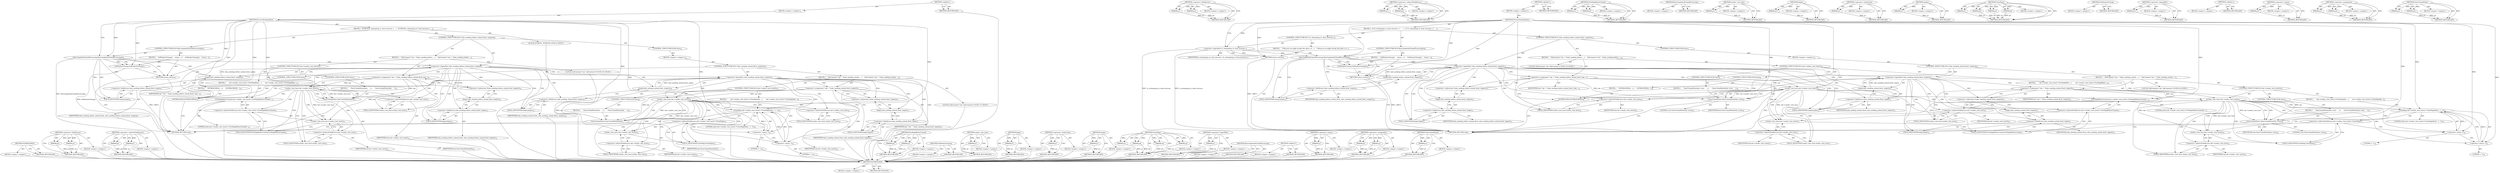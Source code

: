 digraph "ClearUnloadState" {
vulnerable_175 [label=<(METHOD,NOTREACHED)>];
vulnerable_176 [label=<(BLOCK,&lt;empty&gt;,&lt;empty&gt;)>];
vulnerable_177 [label=<(METHOD_RETURN,ANY)>];
vulnerable_128 [label=<(METHOD,&lt;operator&gt;.fieldAccess)>];
vulnerable_129 [label=<(PARAM,p1)>];
vulnerable_130 [label=<(PARAM,p2)>];
vulnerable_131 [label=<(BLOCK,&lt;empty&gt;,&lt;empty&gt;)>];
vulnerable_132 [label=<(METHOD_RETURN,ANY)>];
vulnerable_150 [label=<(METHOD,&lt;operator&gt;.indirectFieldAccess)>];
vulnerable_151 [label=<(PARAM,p1)>];
vulnerable_152 [label=<(PARAM,p2)>];
vulnerable_153 [label=<(BLOCK,&lt;empty&gt;,&lt;empty&gt;)>];
vulnerable_154 [label=<(METHOD_RETURN,ANY)>];
vulnerable_6 [label=<(METHOD,&lt;global&gt;)<SUB>1</SUB>>];
vulnerable_7 [label=<(BLOCK,&lt;empty&gt;,&lt;empty&gt;)<SUB>1</SUB>>];
vulnerable_8 [label=<(METHOD,ProcessPendingTabs)<SUB>1</SUB>>];
vulnerable_9 [label=<(BLOCK,{
  DCHECK(is_attempting_to_close_browser_);
 
...,{
  DCHECK(is_attempting_to_close_browser_);
 
...)<SUB>1</SUB>>];
vulnerable_10 [label="<(LOCAL,DCHECK : DCHECK)<SUB>2</SUB>>"];
vulnerable_11 [label=<(CONTROL_STRUCTURE,IF,if (HasCompletedUnloadProcessing()))<SUB>4</SUB>>];
vulnerable_12 [label=<(HasCompletedUnloadProcessing,HasCompletedUnloadProcessing())<SUB>4</SUB>>];
vulnerable_13 [label=<(BLOCK,{
    OnWindowClosing();
    return;
  },{
    OnWindowClosing();
    return;
  })<SUB>4</SUB>>];
vulnerable_14 [label=<(OnWindowClosing,OnWindowClosing())<SUB>5</SUB>>];
vulnerable_15 [label=<(RETURN,return;,return;)<SUB>6</SUB>>];
vulnerable_16 [label=<(CONTROL_STRUCTURE,IF,if (!tabs_needing_before_unload_fired_.empty()))<SUB>9</SUB>>];
vulnerable_17 [label=<(&lt;operator&gt;.logicalNot,!tabs_needing_before_unload_fired_.empty())<SUB>9</SUB>>];
vulnerable_18 [label=<(empty,tabs_needing_before_unload_fired_.empty())<SUB>9</SUB>>];
vulnerable_19 [label=<(&lt;operator&gt;.fieldAccess,tabs_needing_before_unload_fired_.empty)<SUB>9</SUB>>];
vulnerable_20 [label=<(IDENTIFIER,tabs_needing_before_unload_fired_,tabs_needing_before_unload_fired_.empty())<SUB>9</SUB>>];
vulnerable_21 [label=<(FIELD_IDENTIFIER,empty,empty)<SUB>9</SUB>>];
vulnerable_22 [label=<(BLOCK,{
    TabContents* tab = *(tabs_needing_before_...,{
    TabContents* tab = *(tabs_needing_before_...)<SUB>9</SUB>>];
vulnerable_23 [label="<(LOCAL,TabContents* tab: TabContents*)<SUB>10</SUB>>"];
vulnerable_24 [label=<(&lt;operator&gt;.assignment,* tab = *(tabs_needing_before_unload_fired_.beg...)<SUB>10</SUB>>];
vulnerable_25 [label=<(IDENTIFIER,tab,* tab = *(tabs_needing_before_unload_fired_.beg...)<SUB>10</SUB>>];
vulnerable_26 [label=<(&lt;operator&gt;.indirection,*(tabs_needing_before_unload_fired_.begin()))<SUB>10</SUB>>];
vulnerable_27 [label=<(begin,tabs_needing_before_unload_fired_.begin())<SUB>10</SUB>>];
vulnerable_28 [label=<(&lt;operator&gt;.fieldAccess,tabs_needing_before_unload_fired_.begin)<SUB>10</SUB>>];
vulnerable_29 [label=<(IDENTIFIER,tabs_needing_before_unload_fired_,tabs_needing_before_unload_fired_.begin())<SUB>10</SUB>>];
vulnerable_30 [label=<(FIELD_IDENTIFIER,begin,begin)<SUB>10</SUB>>];
vulnerable_31 [label=<(CONTROL_STRUCTURE,IF,if (tab-&gt;render_view_host()))<SUB>11</SUB>>];
vulnerable_32 [label=<(render_view_host,tab-&gt;render_view_host())<SUB>11</SUB>>];
vulnerable_33 [label=<(&lt;operator&gt;.indirectFieldAccess,tab-&gt;render_view_host)<SUB>11</SUB>>];
vulnerable_34 [label=<(IDENTIFIER,tab,tab-&gt;render_view_host())<SUB>11</SUB>>];
vulnerable_35 [label=<(FIELD_IDENTIFIER,render_view_host,render_view_host)<SUB>11</SUB>>];
vulnerable_36 [label=<(BLOCK,{
       tab-&gt;render_view_host()-&gt;FirePageBefor...,{
       tab-&gt;render_view_host()-&gt;FirePageBefor...)<SUB>11</SUB>>];
vulnerable_37 [label=<(FirePageBeforeUnload,tab-&gt;render_view_host()-&gt;FirePageBeforeUnload(f...)<SUB>12</SUB>>];
vulnerable_38 [label=<(&lt;operator&gt;.indirectFieldAccess,tab-&gt;render_view_host()-&gt;FirePageBeforeUnload)<SUB>12</SUB>>];
vulnerable_39 [label=<(render_view_host,tab-&gt;render_view_host())<SUB>12</SUB>>];
vulnerable_40 [label=<(&lt;operator&gt;.indirectFieldAccess,tab-&gt;render_view_host)<SUB>12</SUB>>];
vulnerable_41 [label=<(IDENTIFIER,tab,tab-&gt;render_view_host())<SUB>12</SUB>>];
vulnerable_42 [label=<(FIELD_IDENTIFIER,render_view_host,render_view_host)<SUB>12</SUB>>];
vulnerable_43 [label=<(FIELD_IDENTIFIER,FirePageBeforeUnload,FirePageBeforeUnload)<SUB>12</SUB>>];
vulnerable_44 [label=<(LITERAL,false,tab-&gt;render_view_host()-&gt;FirePageBeforeUnload(f...)<SUB>12</SUB>>];
vulnerable_45 [label=<(CONTROL_STRUCTURE,ELSE,else)<SUB>13</SUB>>];
vulnerable_46 [label=<(BLOCK,{
      ClearUnloadState(tab);
     },{
      ClearUnloadState(tab);
     })<SUB>13</SUB>>];
vulnerable_47 [label=<(ClearUnloadState,ClearUnloadState(tab))<SUB>14</SUB>>];
vulnerable_48 [label=<(IDENTIFIER,tab,ClearUnloadState(tab))<SUB>14</SUB>>];
vulnerable_49 [label=<(CONTROL_STRUCTURE,ELSE,else)<SUB>16</SUB>>];
vulnerable_50 [label=<(BLOCK,&lt;empty&gt;,&lt;empty&gt;)<SUB>16</SUB>>];
vulnerable_51 [label=<(CONTROL_STRUCTURE,IF,if (!tabs_needing_unload_fired_.empty()))<SUB>16</SUB>>];
vulnerable_52 [label=<(&lt;operator&gt;.logicalNot,!tabs_needing_unload_fired_.empty())<SUB>16</SUB>>];
vulnerable_53 [label=<(empty,tabs_needing_unload_fired_.empty())<SUB>16</SUB>>];
vulnerable_54 [label=<(&lt;operator&gt;.fieldAccess,tabs_needing_unload_fired_.empty)<SUB>16</SUB>>];
vulnerable_55 [label=<(IDENTIFIER,tabs_needing_unload_fired_,tabs_needing_unload_fired_.empty())<SUB>16</SUB>>];
vulnerable_56 [label=<(FIELD_IDENTIFIER,empty,empty)<SUB>16</SUB>>];
vulnerable_57 [label=<(BLOCK,{
    TabContents* tab = *(tabs_needing_unload_...,{
    TabContents* tab = *(tabs_needing_unload_...)<SUB>16</SUB>>];
vulnerable_58 [label="<(LOCAL,TabContents* tab: TabContents*)<SUB>17</SUB>>"];
vulnerable_59 [label=<(&lt;operator&gt;.assignment,* tab = *(tabs_needing_unload_fired_.begin()))<SUB>17</SUB>>];
vulnerable_60 [label=<(IDENTIFIER,tab,* tab = *(tabs_needing_unload_fired_.begin()))<SUB>17</SUB>>];
vulnerable_61 [label=<(&lt;operator&gt;.indirection,*(tabs_needing_unload_fired_.begin()))<SUB>17</SUB>>];
vulnerable_62 [label=<(begin,tabs_needing_unload_fired_.begin())<SUB>17</SUB>>];
vulnerable_63 [label=<(&lt;operator&gt;.fieldAccess,tabs_needing_unload_fired_.begin)<SUB>17</SUB>>];
vulnerable_64 [label=<(IDENTIFIER,tabs_needing_unload_fired_,tabs_needing_unload_fired_.begin())<SUB>17</SUB>>];
vulnerable_65 [label=<(FIELD_IDENTIFIER,begin,begin)<SUB>17</SUB>>];
vulnerable_66 [label=<(CONTROL_STRUCTURE,IF,if (tab-&gt;render_view_host()))<SUB>18</SUB>>];
vulnerable_67 [label=<(render_view_host,tab-&gt;render_view_host())<SUB>18</SUB>>];
vulnerable_68 [label=<(&lt;operator&gt;.indirectFieldAccess,tab-&gt;render_view_host)<SUB>18</SUB>>];
vulnerable_69 [label=<(IDENTIFIER,tab,tab-&gt;render_view_host())<SUB>18</SUB>>];
vulnerable_70 [label=<(FIELD_IDENTIFIER,render_view_host,render_view_host)<SUB>18</SUB>>];
vulnerable_71 [label=<(BLOCK,{
       tab-&gt;render_view_host()-&gt;ClosePage(fal...,{
       tab-&gt;render_view_host()-&gt;ClosePage(fal...)<SUB>18</SUB>>];
vulnerable_72 [label=<(ClosePage,tab-&gt;render_view_host()-&gt;ClosePage(false, -1, -1))<SUB>19</SUB>>];
vulnerable_73 [label=<(&lt;operator&gt;.indirectFieldAccess,tab-&gt;render_view_host()-&gt;ClosePage)<SUB>19</SUB>>];
vulnerable_74 [label=<(render_view_host,tab-&gt;render_view_host())<SUB>19</SUB>>];
vulnerable_75 [label=<(&lt;operator&gt;.indirectFieldAccess,tab-&gt;render_view_host)<SUB>19</SUB>>];
vulnerable_76 [label=<(IDENTIFIER,tab,tab-&gt;render_view_host())<SUB>19</SUB>>];
vulnerable_77 [label=<(FIELD_IDENTIFIER,render_view_host,render_view_host)<SUB>19</SUB>>];
vulnerable_78 [label=<(FIELD_IDENTIFIER,ClosePage,ClosePage)<SUB>19</SUB>>];
vulnerable_79 [label=<(LITERAL,false,tab-&gt;render_view_host()-&gt;ClosePage(false, -1, -1))<SUB>19</SUB>>];
vulnerable_80 [label=<(&lt;operator&gt;.minus,-1)<SUB>19</SUB>>];
vulnerable_81 [label=<(LITERAL,1,-1)<SUB>19</SUB>>];
vulnerable_82 [label=<(&lt;operator&gt;.minus,-1)<SUB>19</SUB>>];
vulnerable_83 [label=<(LITERAL,1,-1)<SUB>19</SUB>>];
vulnerable_84 [label=<(CONTROL_STRUCTURE,ELSE,else)<SUB>20</SUB>>];
vulnerable_85 [label=<(BLOCK,{
      ClearUnloadState(tab);
     },{
      ClearUnloadState(tab);
     })<SUB>20</SUB>>];
vulnerable_86 [label=<(ClearUnloadState,ClearUnloadState(tab))<SUB>21</SUB>>];
vulnerable_87 [label=<(IDENTIFIER,tab,ClearUnloadState(tab))<SUB>21</SUB>>];
vulnerable_88 [label=<(CONTROL_STRUCTURE,ELSE,else)<SUB>23</SUB>>];
vulnerable_89 [label=<(BLOCK,{
     NOTREACHED();
  },{
     NOTREACHED();
  })<SUB>23</SUB>>];
vulnerable_90 [label=<(NOTREACHED,NOTREACHED())<SUB>24</SUB>>];
vulnerable_91 [label=<(METHOD_RETURN,void)<SUB>1</SUB>>];
vulnerable_93 [label=<(METHOD_RETURN,ANY)<SUB>1</SUB>>];
vulnerable_155 [label=<(METHOD,FirePageBeforeUnload)>];
vulnerable_156 [label=<(PARAM,p1)>];
vulnerable_157 [label=<(PARAM,p2)>];
vulnerable_158 [label=<(BLOCK,&lt;empty&gt;,&lt;empty&gt;)>];
vulnerable_159 [label=<(METHOD_RETURN,ANY)>];
vulnerable_117 [label=<(METHOD,OnWindowClosing)>];
vulnerable_118 [label=<(BLOCK,&lt;empty&gt;,&lt;empty&gt;)>];
vulnerable_119 [label=<(METHOD_RETURN,ANY)>];
vulnerable_146 [label=<(METHOD,render_view_host)>];
vulnerable_147 [label=<(PARAM,p1)>];
vulnerable_148 [label=<(BLOCK,&lt;empty&gt;,&lt;empty&gt;)>];
vulnerable_149 [label=<(METHOD_RETURN,ANY)>];
vulnerable_142 [label=<(METHOD,begin)>];
vulnerable_143 [label=<(PARAM,p1)>];
vulnerable_144 [label=<(BLOCK,&lt;empty&gt;,&lt;empty&gt;)>];
vulnerable_145 [label=<(METHOD_RETURN,ANY)>];
vulnerable_138 [label=<(METHOD,&lt;operator&gt;.indirection)>];
vulnerable_139 [label=<(PARAM,p1)>];
vulnerable_140 [label=<(BLOCK,&lt;empty&gt;,&lt;empty&gt;)>];
vulnerable_141 [label=<(METHOD_RETURN,ANY)>];
vulnerable_124 [label=<(METHOD,empty)>];
vulnerable_125 [label=<(PARAM,p1)>];
vulnerable_126 [label=<(BLOCK,&lt;empty&gt;,&lt;empty&gt;)>];
vulnerable_127 [label=<(METHOD_RETURN,ANY)>];
vulnerable_164 [label=<(METHOD,ClosePage)>];
vulnerable_165 [label=<(PARAM,p1)>];
vulnerable_166 [label=<(PARAM,p2)>];
vulnerable_167 [label=<(PARAM,p3)>];
vulnerable_168 [label=<(PARAM,p4)>];
vulnerable_169 [label=<(BLOCK,&lt;empty&gt;,&lt;empty&gt;)>];
vulnerable_170 [label=<(METHOD_RETURN,ANY)>];
vulnerable_120 [label=<(METHOD,&lt;operator&gt;.logicalNot)>];
vulnerable_121 [label=<(PARAM,p1)>];
vulnerable_122 [label=<(BLOCK,&lt;empty&gt;,&lt;empty&gt;)>];
vulnerable_123 [label=<(METHOD_RETURN,ANY)>];
vulnerable_114 [label=<(METHOD,HasCompletedUnloadProcessing)>];
vulnerable_115 [label=<(BLOCK,&lt;empty&gt;,&lt;empty&gt;)>];
vulnerable_116 [label=<(METHOD_RETURN,ANY)>];
vulnerable_108 [label=<(METHOD,&lt;global&gt;)<SUB>1</SUB>>];
vulnerable_109 [label=<(BLOCK,&lt;empty&gt;,&lt;empty&gt;)>];
vulnerable_110 [label=<(METHOD_RETURN,ANY)>];
vulnerable_171 [label=<(METHOD,&lt;operator&gt;.minus)>];
vulnerable_172 [label=<(PARAM,p1)>];
vulnerable_173 [label=<(BLOCK,&lt;empty&gt;,&lt;empty&gt;)>];
vulnerable_174 [label=<(METHOD_RETURN,ANY)>];
vulnerable_133 [label=<(METHOD,&lt;operator&gt;.assignment)>];
vulnerable_134 [label=<(PARAM,p1)>];
vulnerable_135 [label=<(PARAM,p2)>];
vulnerable_136 [label=<(BLOCK,&lt;empty&gt;,&lt;empty&gt;)>];
vulnerable_137 [label=<(METHOD_RETURN,ANY)>];
vulnerable_160 [label=<(METHOD,ClearUnloadState)>];
vulnerable_161 [label=<(PARAM,p1)>];
vulnerable_162 [label=<(BLOCK,&lt;empty&gt;,&lt;empty&gt;)>];
vulnerable_163 [label=<(METHOD_RETURN,ANY)>];
fixed_180 [label=<(METHOD,NOTREACHED)>];
fixed_181 [label=<(BLOCK,&lt;empty&gt;,&lt;empty&gt;)>];
fixed_182 [label=<(METHOD_RETURN,ANY)>];
fixed_132 [label=<(METHOD,&lt;operator&gt;.fieldAccess)>];
fixed_133 [label=<(PARAM,p1)>];
fixed_134 [label=<(PARAM,p2)>];
fixed_135 [label=<(BLOCK,&lt;empty&gt;,&lt;empty&gt;)>];
fixed_136 [label=<(METHOD_RETURN,ANY)>];
fixed_154 [label=<(METHOD,&lt;operator&gt;.indirectFieldAccess)>];
fixed_155 [label=<(PARAM,p1)>];
fixed_156 [label=<(PARAM,p2)>];
fixed_157 [label=<(BLOCK,&lt;empty&gt;,&lt;empty&gt;)>];
fixed_158 [label=<(METHOD_RETURN,ANY)>];
fixed_6 [label=<(METHOD,&lt;global&gt;)<SUB>1</SUB>>];
fixed_7 [label=<(BLOCK,&lt;empty&gt;,&lt;empty&gt;)<SUB>1</SUB>>];
fixed_8 [label=<(METHOD,ProcessPendingTabs)<SUB>1</SUB>>];
fixed_9 [label=<(BLOCK,{
  if (!is_attempting_to_close_browser_) {
   ...,{
  if (!is_attempting_to_close_browser_) {
   ...)<SUB>1</SUB>>];
fixed_10 [label=<(CONTROL_STRUCTURE,IF,if (!is_attempting_to_close_browser_))<SUB>2</SUB>>];
fixed_11 [label=<(&lt;operator&gt;.logicalNot,!is_attempting_to_close_browser_)<SUB>2</SUB>>];
fixed_12 [label=<(IDENTIFIER,is_attempting_to_close_browser_,!is_attempting_to_close_browser_)<SUB>2</SUB>>];
fixed_13 [label=<(BLOCK,{
    // Because we might invoke this after a d...,{
    // Because we might invoke this after a d...)<SUB>2</SUB>>];
fixed_14 [label=<(RETURN,return;,return;)<SUB>6</SUB>>];
fixed_15 [label=<(CONTROL_STRUCTURE,IF,if (HasCompletedUnloadProcessing()))<SUB>9</SUB>>];
fixed_16 [label=<(HasCompletedUnloadProcessing,HasCompletedUnloadProcessing())<SUB>9</SUB>>];
fixed_17 [label=<(BLOCK,{
    OnWindowClosing();
    return;
  },{
    OnWindowClosing();
    return;
  })<SUB>9</SUB>>];
fixed_18 [label=<(OnWindowClosing,OnWindowClosing())<SUB>10</SUB>>];
fixed_19 [label=<(RETURN,return;,return;)<SUB>11</SUB>>];
fixed_20 [label=<(CONTROL_STRUCTURE,IF,if (!tabs_needing_before_unload_fired_.empty()))<SUB>14</SUB>>];
fixed_21 [label=<(&lt;operator&gt;.logicalNot,!tabs_needing_before_unload_fired_.empty())<SUB>14</SUB>>];
fixed_22 [label=<(empty,tabs_needing_before_unload_fired_.empty())<SUB>14</SUB>>];
fixed_23 [label=<(&lt;operator&gt;.fieldAccess,tabs_needing_before_unload_fired_.empty)<SUB>14</SUB>>];
fixed_24 [label=<(IDENTIFIER,tabs_needing_before_unload_fired_,tabs_needing_before_unload_fired_.empty())<SUB>14</SUB>>];
fixed_25 [label=<(FIELD_IDENTIFIER,empty,empty)<SUB>14</SUB>>];
fixed_26 [label=<(BLOCK,{
    TabContents* tab = *(tabs_needing_before_...,{
    TabContents* tab = *(tabs_needing_before_...)<SUB>14</SUB>>];
fixed_27 [label="<(LOCAL,TabContents* tab: TabContents*)<SUB>15</SUB>>"];
fixed_28 [label=<(&lt;operator&gt;.assignment,* tab = *(tabs_needing_before_unload_fired_.beg...)<SUB>15</SUB>>];
fixed_29 [label=<(IDENTIFIER,tab,* tab = *(tabs_needing_before_unload_fired_.beg...)<SUB>15</SUB>>];
fixed_30 [label=<(&lt;operator&gt;.indirection,*(tabs_needing_before_unload_fired_.begin()))<SUB>15</SUB>>];
fixed_31 [label=<(begin,tabs_needing_before_unload_fired_.begin())<SUB>15</SUB>>];
fixed_32 [label=<(&lt;operator&gt;.fieldAccess,tabs_needing_before_unload_fired_.begin)<SUB>15</SUB>>];
fixed_33 [label=<(IDENTIFIER,tabs_needing_before_unload_fired_,tabs_needing_before_unload_fired_.begin())<SUB>15</SUB>>];
fixed_34 [label=<(FIELD_IDENTIFIER,begin,begin)<SUB>15</SUB>>];
fixed_35 [label=<(CONTROL_STRUCTURE,IF,if (tab-&gt;render_view_host()))<SUB>16</SUB>>];
fixed_36 [label=<(render_view_host,tab-&gt;render_view_host())<SUB>16</SUB>>];
fixed_37 [label=<(&lt;operator&gt;.indirectFieldAccess,tab-&gt;render_view_host)<SUB>16</SUB>>];
fixed_38 [label=<(IDENTIFIER,tab,tab-&gt;render_view_host())<SUB>16</SUB>>];
fixed_39 [label=<(FIELD_IDENTIFIER,render_view_host,render_view_host)<SUB>16</SUB>>];
fixed_40 [label=<(BLOCK,{
       tab-&gt;render_view_host()-&gt;FirePageBefor...,{
       tab-&gt;render_view_host()-&gt;FirePageBefor...)<SUB>16</SUB>>];
fixed_41 [label=<(FirePageBeforeUnload,tab-&gt;render_view_host()-&gt;FirePageBeforeUnload(f...)<SUB>17</SUB>>];
fixed_42 [label=<(&lt;operator&gt;.indirectFieldAccess,tab-&gt;render_view_host()-&gt;FirePageBeforeUnload)<SUB>17</SUB>>];
fixed_43 [label=<(render_view_host,tab-&gt;render_view_host())<SUB>17</SUB>>];
fixed_44 [label=<(&lt;operator&gt;.indirectFieldAccess,tab-&gt;render_view_host)<SUB>17</SUB>>];
fixed_45 [label=<(IDENTIFIER,tab,tab-&gt;render_view_host())<SUB>17</SUB>>];
fixed_46 [label=<(FIELD_IDENTIFIER,render_view_host,render_view_host)<SUB>17</SUB>>];
fixed_47 [label=<(FIELD_IDENTIFIER,FirePageBeforeUnload,FirePageBeforeUnload)<SUB>17</SUB>>];
fixed_48 [label=<(LITERAL,false,tab-&gt;render_view_host()-&gt;FirePageBeforeUnload(f...)<SUB>17</SUB>>];
fixed_49 [label=<(CONTROL_STRUCTURE,ELSE,else)<SUB>18</SUB>>];
fixed_50 [label=<(BLOCK,{
      ClearUnloadState(tab, true);
     },{
      ClearUnloadState(tab, true);
     })<SUB>18</SUB>>];
fixed_51 [label=<(ClearUnloadState,ClearUnloadState(tab, true))<SUB>19</SUB>>];
fixed_52 [label=<(IDENTIFIER,tab,ClearUnloadState(tab, true))<SUB>19</SUB>>];
fixed_53 [label=<(LITERAL,true,ClearUnloadState(tab, true))<SUB>19</SUB>>];
fixed_54 [label=<(CONTROL_STRUCTURE,ELSE,else)<SUB>21</SUB>>];
fixed_55 [label=<(BLOCK,&lt;empty&gt;,&lt;empty&gt;)<SUB>21</SUB>>];
fixed_56 [label=<(CONTROL_STRUCTURE,IF,if (!tabs_needing_unload_fired_.empty()))<SUB>21</SUB>>];
fixed_57 [label=<(&lt;operator&gt;.logicalNot,!tabs_needing_unload_fired_.empty())<SUB>21</SUB>>];
fixed_58 [label=<(empty,tabs_needing_unload_fired_.empty())<SUB>21</SUB>>];
fixed_59 [label=<(&lt;operator&gt;.fieldAccess,tabs_needing_unload_fired_.empty)<SUB>21</SUB>>];
fixed_60 [label=<(IDENTIFIER,tabs_needing_unload_fired_,tabs_needing_unload_fired_.empty())<SUB>21</SUB>>];
fixed_61 [label=<(FIELD_IDENTIFIER,empty,empty)<SUB>21</SUB>>];
fixed_62 [label=<(BLOCK,{
    TabContents* tab = *(tabs_needing_unload_...,{
    TabContents* tab = *(tabs_needing_unload_...)<SUB>21</SUB>>];
fixed_63 [label="<(LOCAL,TabContents* tab: TabContents*)<SUB>22</SUB>>"];
fixed_64 [label=<(&lt;operator&gt;.assignment,* tab = *(tabs_needing_unload_fired_.begin()))<SUB>22</SUB>>];
fixed_65 [label=<(IDENTIFIER,tab,* tab = *(tabs_needing_unload_fired_.begin()))<SUB>22</SUB>>];
fixed_66 [label=<(&lt;operator&gt;.indirection,*(tabs_needing_unload_fired_.begin()))<SUB>22</SUB>>];
fixed_67 [label=<(begin,tabs_needing_unload_fired_.begin())<SUB>22</SUB>>];
fixed_68 [label=<(&lt;operator&gt;.fieldAccess,tabs_needing_unload_fired_.begin)<SUB>22</SUB>>];
fixed_69 [label=<(IDENTIFIER,tabs_needing_unload_fired_,tabs_needing_unload_fired_.begin())<SUB>22</SUB>>];
fixed_70 [label=<(FIELD_IDENTIFIER,begin,begin)<SUB>22</SUB>>];
fixed_71 [label=<(CONTROL_STRUCTURE,IF,if (tab-&gt;render_view_host()))<SUB>23</SUB>>];
fixed_72 [label=<(render_view_host,tab-&gt;render_view_host())<SUB>23</SUB>>];
fixed_73 [label=<(&lt;operator&gt;.indirectFieldAccess,tab-&gt;render_view_host)<SUB>23</SUB>>];
fixed_74 [label=<(IDENTIFIER,tab,tab-&gt;render_view_host())<SUB>23</SUB>>];
fixed_75 [label=<(FIELD_IDENTIFIER,render_view_host,render_view_host)<SUB>23</SUB>>];
fixed_76 [label=<(BLOCK,{
       tab-&gt;render_view_host()-&gt;ClosePage(fal...,{
       tab-&gt;render_view_host()-&gt;ClosePage(fal...)<SUB>23</SUB>>];
fixed_77 [label=<(ClosePage,tab-&gt;render_view_host()-&gt;ClosePage(false, -1, -1))<SUB>24</SUB>>];
fixed_78 [label=<(&lt;operator&gt;.indirectFieldAccess,tab-&gt;render_view_host()-&gt;ClosePage)<SUB>24</SUB>>];
fixed_79 [label=<(render_view_host,tab-&gt;render_view_host())<SUB>24</SUB>>];
fixed_80 [label=<(&lt;operator&gt;.indirectFieldAccess,tab-&gt;render_view_host)<SUB>24</SUB>>];
fixed_81 [label=<(IDENTIFIER,tab,tab-&gt;render_view_host())<SUB>24</SUB>>];
fixed_82 [label=<(FIELD_IDENTIFIER,render_view_host,render_view_host)<SUB>24</SUB>>];
fixed_83 [label=<(FIELD_IDENTIFIER,ClosePage,ClosePage)<SUB>24</SUB>>];
fixed_84 [label=<(LITERAL,false,tab-&gt;render_view_host()-&gt;ClosePage(false, -1, -1))<SUB>24</SUB>>];
fixed_85 [label=<(&lt;operator&gt;.minus,-1)<SUB>24</SUB>>];
fixed_86 [label=<(LITERAL,1,-1)<SUB>24</SUB>>];
fixed_87 [label=<(&lt;operator&gt;.minus,-1)<SUB>24</SUB>>];
fixed_88 [label=<(LITERAL,1,-1)<SUB>24</SUB>>];
fixed_89 [label=<(CONTROL_STRUCTURE,ELSE,else)<SUB>25</SUB>>];
fixed_90 [label=<(BLOCK,{
      ClearUnloadState(tab, true);
     },{
      ClearUnloadState(tab, true);
     })<SUB>25</SUB>>];
fixed_91 [label=<(ClearUnloadState,ClearUnloadState(tab, true))<SUB>26</SUB>>];
fixed_92 [label=<(IDENTIFIER,tab,ClearUnloadState(tab, true))<SUB>26</SUB>>];
fixed_93 [label=<(LITERAL,true,ClearUnloadState(tab, true))<SUB>26</SUB>>];
fixed_94 [label=<(CONTROL_STRUCTURE,ELSE,else)<SUB>28</SUB>>];
fixed_95 [label=<(BLOCK,{
     NOTREACHED();
  },{
     NOTREACHED();
  })<SUB>28</SUB>>];
fixed_96 [label=<(NOTREACHED,NOTREACHED())<SUB>29</SUB>>];
fixed_97 [label=<(METHOD_RETURN,void)<SUB>1</SUB>>];
fixed_99 [label=<(METHOD_RETURN,ANY)<SUB>1</SUB>>];
fixed_159 [label=<(METHOD,FirePageBeforeUnload)>];
fixed_160 [label=<(PARAM,p1)>];
fixed_161 [label=<(PARAM,p2)>];
fixed_162 [label=<(BLOCK,&lt;empty&gt;,&lt;empty&gt;)>];
fixed_163 [label=<(METHOD_RETURN,ANY)>];
fixed_122 [label=<(METHOD,HasCompletedUnloadProcessing)>];
fixed_123 [label=<(BLOCK,&lt;empty&gt;,&lt;empty&gt;)>];
fixed_124 [label=<(METHOD_RETURN,ANY)>];
fixed_150 [label=<(METHOD,render_view_host)>];
fixed_151 [label=<(PARAM,p1)>];
fixed_152 [label=<(BLOCK,&lt;empty&gt;,&lt;empty&gt;)>];
fixed_153 [label=<(METHOD_RETURN,ANY)>];
fixed_146 [label=<(METHOD,begin)>];
fixed_147 [label=<(PARAM,p1)>];
fixed_148 [label=<(BLOCK,&lt;empty&gt;,&lt;empty&gt;)>];
fixed_149 [label=<(METHOD_RETURN,ANY)>];
fixed_142 [label=<(METHOD,&lt;operator&gt;.indirection)>];
fixed_143 [label=<(PARAM,p1)>];
fixed_144 [label=<(BLOCK,&lt;empty&gt;,&lt;empty&gt;)>];
fixed_145 [label=<(METHOD_RETURN,ANY)>];
fixed_128 [label=<(METHOD,empty)>];
fixed_129 [label=<(PARAM,p1)>];
fixed_130 [label=<(BLOCK,&lt;empty&gt;,&lt;empty&gt;)>];
fixed_131 [label=<(METHOD_RETURN,ANY)>];
fixed_169 [label=<(METHOD,ClosePage)>];
fixed_170 [label=<(PARAM,p1)>];
fixed_171 [label=<(PARAM,p2)>];
fixed_172 [label=<(PARAM,p3)>];
fixed_173 [label=<(PARAM,p4)>];
fixed_174 [label=<(BLOCK,&lt;empty&gt;,&lt;empty&gt;)>];
fixed_175 [label=<(METHOD_RETURN,ANY)>];
fixed_125 [label=<(METHOD,OnWindowClosing)>];
fixed_126 [label=<(BLOCK,&lt;empty&gt;,&lt;empty&gt;)>];
fixed_127 [label=<(METHOD_RETURN,ANY)>];
fixed_118 [label=<(METHOD,&lt;operator&gt;.logicalNot)>];
fixed_119 [label=<(PARAM,p1)>];
fixed_120 [label=<(BLOCK,&lt;empty&gt;,&lt;empty&gt;)>];
fixed_121 [label=<(METHOD_RETURN,ANY)>];
fixed_112 [label=<(METHOD,&lt;global&gt;)<SUB>1</SUB>>];
fixed_113 [label=<(BLOCK,&lt;empty&gt;,&lt;empty&gt;)>];
fixed_114 [label=<(METHOD_RETURN,ANY)>];
fixed_176 [label=<(METHOD,&lt;operator&gt;.minus)>];
fixed_177 [label=<(PARAM,p1)>];
fixed_178 [label=<(BLOCK,&lt;empty&gt;,&lt;empty&gt;)>];
fixed_179 [label=<(METHOD_RETURN,ANY)>];
fixed_137 [label=<(METHOD,&lt;operator&gt;.assignment)>];
fixed_138 [label=<(PARAM,p1)>];
fixed_139 [label=<(PARAM,p2)>];
fixed_140 [label=<(BLOCK,&lt;empty&gt;,&lt;empty&gt;)>];
fixed_141 [label=<(METHOD_RETURN,ANY)>];
fixed_164 [label=<(METHOD,ClearUnloadState)>];
fixed_165 [label=<(PARAM,p1)>];
fixed_166 [label=<(PARAM,p2)>];
fixed_167 [label=<(BLOCK,&lt;empty&gt;,&lt;empty&gt;)>];
fixed_168 [label=<(METHOD_RETURN,ANY)>];
vulnerable_175 -> vulnerable_176  [key=0, label="AST: "];
vulnerable_175 -> vulnerable_177  [key=0, label="AST: "];
vulnerable_175 -> vulnerable_177  [key=1, label="CFG: "];
vulnerable_176 -> fixed_180  [key=0];
vulnerable_177 -> fixed_180  [key=0];
vulnerable_128 -> vulnerable_129  [key=0, label="AST: "];
vulnerable_128 -> vulnerable_129  [key=1, label="DDG: "];
vulnerable_128 -> vulnerable_131  [key=0, label="AST: "];
vulnerable_128 -> vulnerable_130  [key=0, label="AST: "];
vulnerable_128 -> vulnerable_130  [key=1, label="DDG: "];
vulnerable_128 -> vulnerable_132  [key=0, label="AST: "];
vulnerable_128 -> vulnerable_132  [key=1, label="CFG: "];
vulnerable_129 -> vulnerable_132  [key=0, label="DDG: p1"];
vulnerable_130 -> vulnerable_132  [key=0, label="DDG: p2"];
vulnerable_131 -> fixed_180  [key=0];
vulnerable_132 -> fixed_180  [key=0];
vulnerable_150 -> vulnerable_151  [key=0, label="AST: "];
vulnerable_150 -> vulnerable_151  [key=1, label="DDG: "];
vulnerable_150 -> vulnerable_153  [key=0, label="AST: "];
vulnerable_150 -> vulnerable_152  [key=0, label="AST: "];
vulnerable_150 -> vulnerable_152  [key=1, label="DDG: "];
vulnerable_150 -> vulnerable_154  [key=0, label="AST: "];
vulnerable_150 -> vulnerable_154  [key=1, label="CFG: "];
vulnerable_151 -> vulnerable_154  [key=0, label="DDG: p1"];
vulnerable_152 -> vulnerable_154  [key=0, label="DDG: p2"];
vulnerable_153 -> fixed_180  [key=0];
vulnerable_154 -> fixed_180  [key=0];
vulnerable_6 -> vulnerable_7  [key=0, label="AST: "];
vulnerable_6 -> vulnerable_93  [key=0, label="AST: "];
vulnerable_6 -> vulnerable_93  [key=1, label="CFG: "];
vulnerable_7 -> vulnerable_8  [key=0, label="AST: "];
vulnerable_8 -> vulnerable_9  [key=0, label="AST: "];
vulnerable_8 -> vulnerable_91  [key=0, label="AST: "];
vulnerable_8 -> vulnerable_12  [key=0, label="CFG: "];
vulnerable_8 -> vulnerable_12  [key=1, label="DDG: "];
vulnerable_8 -> vulnerable_14  [key=0, label="DDG: "];
vulnerable_8 -> vulnerable_15  [key=0, label="DDG: "];
vulnerable_8 -> vulnerable_37  [key=0, label="DDG: "];
vulnerable_8 -> vulnerable_47  [key=0, label="DDG: "];
vulnerable_8 -> vulnerable_90  [key=0, label="DDG: "];
vulnerable_8 -> vulnerable_72  [key=0, label="DDG: "];
vulnerable_8 -> vulnerable_80  [key=0, label="DDG: "];
vulnerable_8 -> vulnerable_82  [key=0, label="DDG: "];
vulnerable_8 -> vulnerable_86  [key=0, label="DDG: "];
vulnerable_9 -> vulnerable_10  [key=0, label="AST: "];
vulnerable_9 -> vulnerable_11  [key=0, label="AST: "];
vulnerable_9 -> vulnerable_16  [key=0, label="AST: "];
vulnerable_10 -> fixed_180  [key=0];
vulnerable_11 -> vulnerable_12  [key=0, label="AST: "];
vulnerable_11 -> vulnerable_13  [key=0, label="AST: "];
vulnerable_12 -> vulnerable_14  [key=0, label="CFG: "];
vulnerable_12 -> vulnerable_14  [key=1, label="CDG: "];
vulnerable_12 -> vulnerable_21  [key=0, label="CFG: "];
vulnerable_12 -> vulnerable_21  [key=1, label="CDG: "];
vulnerable_12 -> vulnerable_91  [key=0, label="DDG: HasCompletedUnloadProcessing()"];
vulnerable_12 -> vulnerable_17  [key=0, label="CDG: "];
vulnerable_12 -> vulnerable_15  [key=0, label="CDG: "];
vulnerable_12 -> vulnerable_19  [key=0, label="CDG: "];
vulnerable_12 -> vulnerable_18  [key=0, label="CDG: "];
vulnerable_13 -> vulnerable_14  [key=0, label="AST: "];
vulnerable_13 -> vulnerable_15  [key=0, label="AST: "];
vulnerable_14 -> vulnerable_15  [key=0, label="CFG: "];
vulnerable_14 -> vulnerable_91  [key=0, label="DDG: OnWindowClosing()"];
vulnerable_15 -> vulnerable_91  [key=0, label="CFG: "];
vulnerable_15 -> vulnerable_91  [key=1, label="DDG: &lt;RET&gt;"];
vulnerable_16 -> vulnerable_17  [key=0, label="AST: "];
vulnerable_16 -> vulnerable_22  [key=0, label="AST: "];
vulnerable_16 -> vulnerable_49  [key=0, label="AST: "];
vulnerable_17 -> vulnerable_18  [key=0, label="AST: "];
vulnerable_17 -> vulnerable_30  [key=0, label="CFG: "];
vulnerable_17 -> vulnerable_30  [key=1, label="CDG: "];
vulnerable_17 -> vulnerable_56  [key=0, label="CFG: "];
vulnerable_17 -> vulnerable_56  [key=1, label="CDG: "];
vulnerable_17 -> vulnerable_32  [key=0, label="CDG: "];
vulnerable_17 -> vulnerable_26  [key=0, label="CDG: "];
vulnerable_17 -> vulnerable_28  [key=0, label="CDG: "];
vulnerable_17 -> vulnerable_52  [key=0, label="CDG: "];
vulnerable_17 -> vulnerable_27  [key=0, label="CDG: "];
vulnerable_17 -> vulnerable_35  [key=0, label="CDG: "];
vulnerable_17 -> vulnerable_54  [key=0, label="CDG: "];
vulnerable_17 -> vulnerable_24  [key=0, label="CDG: "];
vulnerable_17 -> vulnerable_33  [key=0, label="CDG: "];
vulnerable_17 -> vulnerable_53  [key=0, label="CDG: "];
vulnerable_18 -> vulnerable_19  [key=0, label="AST: "];
vulnerable_18 -> vulnerable_17  [key=0, label="CFG: "];
vulnerable_18 -> vulnerable_17  [key=1, label="DDG: tabs_needing_before_unload_fired_.empty"];
vulnerable_19 -> vulnerable_20  [key=0, label="AST: "];
vulnerable_19 -> vulnerable_21  [key=0, label="AST: "];
vulnerable_19 -> vulnerable_18  [key=0, label="CFG: "];
vulnerable_20 -> fixed_180  [key=0];
vulnerable_21 -> vulnerable_19  [key=0, label="CFG: "];
vulnerable_22 -> vulnerable_23  [key=0, label="AST: "];
vulnerable_22 -> vulnerable_24  [key=0, label="AST: "];
vulnerable_22 -> vulnerable_31  [key=0, label="AST: "];
vulnerable_23 -> fixed_180  [key=0];
vulnerable_24 -> vulnerable_25  [key=0, label="AST: "];
vulnerable_24 -> vulnerable_26  [key=0, label="AST: "];
vulnerable_24 -> vulnerable_35  [key=0, label="CFG: "];
vulnerable_24 -> vulnerable_32  [key=0, label="DDG: tab"];
vulnerable_24 -> vulnerable_47  [key=0, label="DDG: tab"];
vulnerable_24 -> vulnerable_39  [key=0, label="DDG: tab"];
vulnerable_25 -> fixed_180  [key=0];
vulnerable_26 -> vulnerable_27  [key=0, label="AST: "];
vulnerable_26 -> vulnerable_24  [key=0, label="CFG: "];
vulnerable_27 -> vulnerable_28  [key=0, label="AST: "];
vulnerable_27 -> vulnerable_26  [key=0, label="CFG: "];
vulnerable_28 -> vulnerable_29  [key=0, label="AST: "];
vulnerable_28 -> vulnerable_30  [key=0, label="AST: "];
vulnerable_28 -> vulnerable_27  [key=0, label="CFG: "];
vulnerable_29 -> fixed_180  [key=0];
vulnerable_30 -> vulnerable_28  [key=0, label="CFG: "];
vulnerable_31 -> vulnerable_32  [key=0, label="AST: "];
vulnerable_31 -> vulnerable_36  [key=0, label="AST: "];
vulnerable_31 -> vulnerable_45  [key=0, label="AST: "];
vulnerable_32 -> vulnerable_33  [key=0, label="AST: "];
vulnerable_32 -> vulnerable_42  [key=0, label="CFG: "];
vulnerable_32 -> vulnerable_42  [key=1, label="CDG: "];
vulnerable_32 -> vulnerable_47  [key=0, label="CFG: "];
vulnerable_32 -> vulnerable_47  [key=1, label="DDG: tab-&gt;render_view_host"];
vulnerable_32 -> vulnerable_47  [key=2, label="CDG: "];
vulnerable_32 -> vulnerable_39  [key=0, label="DDG: tab-&gt;render_view_host"];
vulnerable_32 -> vulnerable_39  [key=1, label="CDG: "];
vulnerable_32 -> vulnerable_37  [key=0, label="CDG: "];
vulnerable_32 -> vulnerable_38  [key=0, label="CDG: "];
vulnerable_32 -> vulnerable_40  [key=0, label="CDG: "];
vulnerable_32 -> vulnerable_43  [key=0, label="CDG: "];
vulnerable_33 -> vulnerable_34  [key=0, label="AST: "];
vulnerable_33 -> vulnerable_35  [key=0, label="AST: "];
vulnerable_33 -> vulnerable_32  [key=0, label="CFG: "];
vulnerable_34 -> fixed_180  [key=0];
vulnerable_35 -> vulnerable_33  [key=0, label="CFG: "];
vulnerable_36 -> vulnerable_37  [key=0, label="AST: "];
vulnerable_37 -> vulnerable_38  [key=0, label="AST: "];
vulnerable_37 -> vulnerable_44  [key=0, label="AST: "];
vulnerable_37 -> vulnerable_91  [key=0, label="CFG: "];
vulnerable_38 -> vulnerable_39  [key=0, label="AST: "];
vulnerable_38 -> vulnerable_43  [key=0, label="AST: "];
vulnerable_38 -> vulnerable_37  [key=0, label="CFG: "];
vulnerable_39 -> vulnerable_40  [key=0, label="AST: "];
vulnerable_39 -> vulnerable_43  [key=0, label="CFG: "];
vulnerable_40 -> vulnerable_41  [key=0, label="AST: "];
vulnerable_40 -> vulnerable_42  [key=0, label="AST: "];
vulnerable_40 -> vulnerable_39  [key=0, label="CFG: "];
vulnerable_41 -> fixed_180  [key=0];
vulnerable_42 -> vulnerable_40  [key=0, label="CFG: "];
vulnerable_43 -> vulnerable_38  [key=0, label="CFG: "];
vulnerable_44 -> fixed_180  [key=0];
vulnerable_45 -> vulnerable_46  [key=0, label="AST: "];
vulnerable_46 -> vulnerable_47  [key=0, label="AST: "];
vulnerable_47 -> vulnerable_48  [key=0, label="AST: "];
vulnerable_47 -> vulnerable_91  [key=0, label="CFG: "];
vulnerable_48 -> fixed_180  [key=0];
vulnerable_49 -> vulnerable_50  [key=0, label="AST: "];
vulnerable_50 -> vulnerable_51  [key=0, label="AST: "];
vulnerable_51 -> vulnerable_52  [key=0, label="AST: "];
vulnerable_51 -> vulnerable_57  [key=0, label="AST: "];
vulnerable_51 -> vulnerable_88  [key=0, label="AST: "];
vulnerable_52 -> vulnerable_53  [key=0, label="AST: "];
vulnerable_52 -> vulnerable_90  [key=0, label="CFG: "];
vulnerable_52 -> vulnerable_90  [key=1, label="CDG: "];
vulnerable_52 -> vulnerable_65  [key=0, label="CFG: "];
vulnerable_52 -> vulnerable_65  [key=1, label="CDG: "];
vulnerable_52 -> vulnerable_68  [key=0, label="CDG: "];
vulnerable_52 -> vulnerable_67  [key=0, label="CDG: "];
vulnerable_52 -> vulnerable_59  [key=0, label="CDG: "];
vulnerable_52 -> vulnerable_61  [key=0, label="CDG: "];
vulnerable_52 -> vulnerable_70  [key=0, label="CDG: "];
vulnerable_52 -> vulnerable_63  [key=0, label="CDG: "];
vulnerable_52 -> vulnerable_62  [key=0, label="CDG: "];
vulnerable_53 -> vulnerable_54  [key=0, label="AST: "];
vulnerable_53 -> vulnerable_52  [key=0, label="CFG: "];
vulnerable_53 -> vulnerable_52  [key=1, label="DDG: tabs_needing_unload_fired_.empty"];
vulnerable_54 -> vulnerable_55  [key=0, label="AST: "];
vulnerable_54 -> vulnerable_56  [key=0, label="AST: "];
vulnerable_54 -> vulnerable_53  [key=0, label="CFG: "];
vulnerable_55 -> fixed_180  [key=0];
vulnerable_56 -> vulnerable_54  [key=0, label="CFG: "];
vulnerable_57 -> vulnerable_58  [key=0, label="AST: "];
vulnerable_57 -> vulnerable_59  [key=0, label="AST: "];
vulnerable_57 -> vulnerable_66  [key=0, label="AST: "];
vulnerable_58 -> fixed_180  [key=0];
vulnerable_59 -> vulnerable_60  [key=0, label="AST: "];
vulnerable_59 -> vulnerable_61  [key=0, label="AST: "];
vulnerable_59 -> vulnerable_70  [key=0, label="CFG: "];
vulnerable_59 -> vulnerable_67  [key=0, label="DDG: tab"];
vulnerable_59 -> vulnerable_86  [key=0, label="DDG: tab"];
vulnerable_59 -> vulnerable_74  [key=0, label="DDG: tab"];
vulnerable_60 -> fixed_180  [key=0];
vulnerable_61 -> vulnerable_62  [key=0, label="AST: "];
vulnerable_61 -> vulnerable_59  [key=0, label="CFG: "];
vulnerable_62 -> vulnerable_63  [key=0, label="AST: "];
vulnerable_62 -> vulnerable_61  [key=0, label="CFG: "];
vulnerable_63 -> vulnerable_64  [key=0, label="AST: "];
vulnerable_63 -> vulnerable_65  [key=0, label="AST: "];
vulnerable_63 -> vulnerable_62  [key=0, label="CFG: "];
vulnerable_64 -> fixed_180  [key=0];
vulnerable_65 -> vulnerable_63  [key=0, label="CFG: "];
vulnerable_66 -> vulnerable_67  [key=0, label="AST: "];
vulnerable_66 -> vulnerable_71  [key=0, label="AST: "];
vulnerable_66 -> vulnerable_84  [key=0, label="AST: "];
vulnerable_67 -> vulnerable_68  [key=0, label="AST: "];
vulnerable_67 -> vulnerable_77  [key=0, label="CFG: "];
vulnerable_67 -> vulnerable_77  [key=1, label="CDG: "];
vulnerable_67 -> vulnerable_86  [key=0, label="CFG: "];
vulnerable_67 -> vulnerable_86  [key=1, label="DDG: tab-&gt;render_view_host"];
vulnerable_67 -> vulnerable_86  [key=2, label="CDG: "];
vulnerable_67 -> vulnerable_74  [key=0, label="DDG: tab-&gt;render_view_host"];
vulnerable_67 -> vulnerable_74  [key=1, label="CDG: "];
vulnerable_67 -> vulnerable_73  [key=0, label="CDG: "];
vulnerable_67 -> vulnerable_75  [key=0, label="CDG: "];
vulnerable_67 -> vulnerable_72  [key=0, label="CDG: "];
vulnerable_67 -> vulnerable_82  [key=0, label="CDG: "];
vulnerable_67 -> vulnerable_80  [key=0, label="CDG: "];
vulnerable_67 -> vulnerable_78  [key=0, label="CDG: "];
vulnerable_68 -> vulnerable_69  [key=0, label="AST: "];
vulnerable_68 -> vulnerable_70  [key=0, label="AST: "];
vulnerable_68 -> vulnerable_67  [key=0, label="CFG: "];
vulnerable_69 -> fixed_180  [key=0];
vulnerable_70 -> vulnerable_68  [key=0, label="CFG: "];
vulnerable_71 -> vulnerable_72  [key=0, label="AST: "];
vulnerable_72 -> vulnerable_73  [key=0, label="AST: "];
vulnerable_72 -> vulnerable_79  [key=0, label="AST: "];
vulnerable_72 -> vulnerable_80  [key=0, label="AST: "];
vulnerable_72 -> vulnerable_82  [key=0, label="AST: "];
vulnerable_72 -> vulnerable_91  [key=0, label="CFG: "];
vulnerable_73 -> vulnerable_74  [key=0, label="AST: "];
vulnerable_73 -> vulnerable_78  [key=0, label="AST: "];
vulnerable_73 -> vulnerable_80  [key=0, label="CFG: "];
vulnerable_74 -> vulnerable_75  [key=0, label="AST: "];
vulnerable_74 -> vulnerable_78  [key=0, label="CFG: "];
vulnerable_75 -> vulnerable_76  [key=0, label="AST: "];
vulnerable_75 -> vulnerable_77  [key=0, label="AST: "];
vulnerable_75 -> vulnerable_74  [key=0, label="CFG: "];
vulnerable_76 -> fixed_180  [key=0];
vulnerable_77 -> vulnerable_75  [key=0, label="CFG: "];
vulnerable_78 -> vulnerable_73  [key=0, label="CFG: "];
vulnerable_79 -> fixed_180  [key=0];
vulnerable_80 -> vulnerable_81  [key=0, label="AST: "];
vulnerable_80 -> vulnerable_82  [key=0, label="CFG: "];
vulnerable_80 -> vulnerable_72  [key=0, label="DDG: 1"];
vulnerable_81 -> fixed_180  [key=0];
vulnerable_82 -> vulnerable_83  [key=0, label="AST: "];
vulnerable_82 -> vulnerable_72  [key=0, label="CFG: "];
vulnerable_82 -> vulnerable_72  [key=1, label="DDG: 1"];
vulnerable_83 -> fixed_180  [key=0];
vulnerable_84 -> vulnerable_85  [key=0, label="AST: "];
vulnerable_85 -> vulnerable_86  [key=0, label="AST: "];
vulnerable_86 -> vulnerable_87  [key=0, label="AST: "];
vulnerable_86 -> vulnerable_91  [key=0, label="CFG: "];
vulnerable_87 -> fixed_180  [key=0];
vulnerable_88 -> vulnerable_89  [key=0, label="AST: "];
vulnerable_89 -> vulnerable_90  [key=0, label="AST: "];
vulnerable_90 -> vulnerable_91  [key=0, label="CFG: "];
vulnerable_91 -> fixed_180  [key=0];
vulnerable_93 -> fixed_180  [key=0];
vulnerable_155 -> vulnerable_156  [key=0, label="AST: "];
vulnerable_155 -> vulnerable_156  [key=1, label="DDG: "];
vulnerable_155 -> vulnerable_158  [key=0, label="AST: "];
vulnerable_155 -> vulnerable_157  [key=0, label="AST: "];
vulnerable_155 -> vulnerable_157  [key=1, label="DDG: "];
vulnerable_155 -> vulnerable_159  [key=0, label="AST: "];
vulnerable_155 -> vulnerable_159  [key=1, label="CFG: "];
vulnerable_156 -> vulnerable_159  [key=0, label="DDG: p1"];
vulnerable_157 -> vulnerable_159  [key=0, label="DDG: p2"];
vulnerable_158 -> fixed_180  [key=0];
vulnerable_159 -> fixed_180  [key=0];
vulnerable_117 -> vulnerable_118  [key=0, label="AST: "];
vulnerable_117 -> vulnerable_119  [key=0, label="AST: "];
vulnerable_117 -> vulnerable_119  [key=1, label="CFG: "];
vulnerable_118 -> fixed_180  [key=0];
vulnerable_119 -> fixed_180  [key=0];
vulnerable_146 -> vulnerable_147  [key=0, label="AST: "];
vulnerable_146 -> vulnerable_147  [key=1, label="DDG: "];
vulnerable_146 -> vulnerable_148  [key=0, label="AST: "];
vulnerable_146 -> vulnerable_149  [key=0, label="AST: "];
vulnerable_146 -> vulnerable_149  [key=1, label="CFG: "];
vulnerable_147 -> vulnerable_149  [key=0, label="DDG: p1"];
vulnerable_148 -> fixed_180  [key=0];
vulnerable_149 -> fixed_180  [key=0];
vulnerable_142 -> vulnerable_143  [key=0, label="AST: "];
vulnerable_142 -> vulnerable_143  [key=1, label="DDG: "];
vulnerable_142 -> vulnerable_144  [key=0, label="AST: "];
vulnerable_142 -> vulnerable_145  [key=0, label="AST: "];
vulnerable_142 -> vulnerable_145  [key=1, label="CFG: "];
vulnerable_143 -> vulnerable_145  [key=0, label="DDG: p1"];
vulnerable_144 -> fixed_180  [key=0];
vulnerable_145 -> fixed_180  [key=0];
vulnerable_138 -> vulnerable_139  [key=0, label="AST: "];
vulnerable_138 -> vulnerable_139  [key=1, label="DDG: "];
vulnerable_138 -> vulnerable_140  [key=0, label="AST: "];
vulnerable_138 -> vulnerable_141  [key=0, label="AST: "];
vulnerable_138 -> vulnerable_141  [key=1, label="CFG: "];
vulnerable_139 -> vulnerable_141  [key=0, label="DDG: p1"];
vulnerable_140 -> fixed_180  [key=0];
vulnerable_141 -> fixed_180  [key=0];
vulnerable_124 -> vulnerable_125  [key=0, label="AST: "];
vulnerable_124 -> vulnerable_125  [key=1, label="DDG: "];
vulnerable_124 -> vulnerable_126  [key=0, label="AST: "];
vulnerable_124 -> vulnerable_127  [key=0, label="AST: "];
vulnerable_124 -> vulnerable_127  [key=1, label="CFG: "];
vulnerable_125 -> vulnerable_127  [key=0, label="DDG: p1"];
vulnerable_126 -> fixed_180  [key=0];
vulnerable_127 -> fixed_180  [key=0];
vulnerable_164 -> vulnerable_165  [key=0, label="AST: "];
vulnerable_164 -> vulnerable_165  [key=1, label="DDG: "];
vulnerable_164 -> vulnerable_169  [key=0, label="AST: "];
vulnerable_164 -> vulnerable_166  [key=0, label="AST: "];
vulnerable_164 -> vulnerable_166  [key=1, label="DDG: "];
vulnerable_164 -> vulnerable_170  [key=0, label="AST: "];
vulnerable_164 -> vulnerable_170  [key=1, label="CFG: "];
vulnerable_164 -> vulnerable_167  [key=0, label="AST: "];
vulnerable_164 -> vulnerable_167  [key=1, label="DDG: "];
vulnerable_164 -> vulnerable_168  [key=0, label="AST: "];
vulnerable_164 -> vulnerable_168  [key=1, label="DDG: "];
vulnerable_165 -> vulnerable_170  [key=0, label="DDG: p1"];
vulnerable_166 -> vulnerable_170  [key=0, label="DDG: p2"];
vulnerable_167 -> vulnerable_170  [key=0, label="DDG: p3"];
vulnerable_168 -> vulnerable_170  [key=0, label="DDG: p4"];
vulnerable_169 -> fixed_180  [key=0];
vulnerable_170 -> fixed_180  [key=0];
vulnerable_120 -> vulnerable_121  [key=0, label="AST: "];
vulnerable_120 -> vulnerable_121  [key=1, label="DDG: "];
vulnerable_120 -> vulnerable_122  [key=0, label="AST: "];
vulnerable_120 -> vulnerable_123  [key=0, label="AST: "];
vulnerable_120 -> vulnerable_123  [key=1, label="CFG: "];
vulnerable_121 -> vulnerable_123  [key=0, label="DDG: p1"];
vulnerable_122 -> fixed_180  [key=0];
vulnerable_123 -> fixed_180  [key=0];
vulnerable_114 -> vulnerable_115  [key=0, label="AST: "];
vulnerable_114 -> vulnerable_116  [key=0, label="AST: "];
vulnerable_114 -> vulnerable_116  [key=1, label="CFG: "];
vulnerable_115 -> fixed_180  [key=0];
vulnerable_116 -> fixed_180  [key=0];
vulnerable_108 -> vulnerable_109  [key=0, label="AST: "];
vulnerable_108 -> vulnerable_110  [key=0, label="AST: "];
vulnerable_108 -> vulnerable_110  [key=1, label="CFG: "];
vulnerable_109 -> fixed_180  [key=0];
vulnerable_110 -> fixed_180  [key=0];
vulnerable_171 -> vulnerable_172  [key=0, label="AST: "];
vulnerable_171 -> vulnerable_172  [key=1, label="DDG: "];
vulnerable_171 -> vulnerable_173  [key=0, label="AST: "];
vulnerable_171 -> vulnerable_174  [key=0, label="AST: "];
vulnerable_171 -> vulnerable_174  [key=1, label="CFG: "];
vulnerable_172 -> vulnerable_174  [key=0, label="DDG: p1"];
vulnerable_173 -> fixed_180  [key=0];
vulnerable_174 -> fixed_180  [key=0];
vulnerable_133 -> vulnerable_134  [key=0, label="AST: "];
vulnerable_133 -> vulnerable_134  [key=1, label="DDG: "];
vulnerable_133 -> vulnerable_136  [key=0, label="AST: "];
vulnerable_133 -> vulnerable_135  [key=0, label="AST: "];
vulnerable_133 -> vulnerable_135  [key=1, label="DDG: "];
vulnerable_133 -> vulnerable_137  [key=0, label="AST: "];
vulnerable_133 -> vulnerable_137  [key=1, label="CFG: "];
vulnerable_134 -> vulnerable_137  [key=0, label="DDG: p1"];
vulnerable_135 -> vulnerable_137  [key=0, label="DDG: p2"];
vulnerable_136 -> fixed_180  [key=0];
vulnerable_137 -> fixed_180  [key=0];
vulnerable_160 -> vulnerable_161  [key=0, label="AST: "];
vulnerable_160 -> vulnerable_161  [key=1, label="DDG: "];
vulnerable_160 -> vulnerable_162  [key=0, label="AST: "];
vulnerable_160 -> vulnerable_163  [key=0, label="AST: "];
vulnerable_160 -> vulnerable_163  [key=1, label="CFG: "];
vulnerable_161 -> vulnerable_163  [key=0, label="DDG: p1"];
vulnerable_162 -> fixed_180  [key=0];
vulnerable_163 -> fixed_180  [key=0];
fixed_180 -> fixed_181  [key=0, label="AST: "];
fixed_180 -> fixed_182  [key=0, label="AST: "];
fixed_180 -> fixed_182  [key=1, label="CFG: "];
fixed_132 -> fixed_133  [key=0, label="AST: "];
fixed_132 -> fixed_133  [key=1, label="DDG: "];
fixed_132 -> fixed_135  [key=0, label="AST: "];
fixed_132 -> fixed_134  [key=0, label="AST: "];
fixed_132 -> fixed_134  [key=1, label="DDG: "];
fixed_132 -> fixed_136  [key=0, label="AST: "];
fixed_132 -> fixed_136  [key=1, label="CFG: "];
fixed_133 -> fixed_136  [key=0, label="DDG: p1"];
fixed_134 -> fixed_136  [key=0, label="DDG: p2"];
fixed_154 -> fixed_155  [key=0, label="AST: "];
fixed_154 -> fixed_155  [key=1, label="DDG: "];
fixed_154 -> fixed_157  [key=0, label="AST: "];
fixed_154 -> fixed_156  [key=0, label="AST: "];
fixed_154 -> fixed_156  [key=1, label="DDG: "];
fixed_154 -> fixed_158  [key=0, label="AST: "];
fixed_154 -> fixed_158  [key=1, label="CFG: "];
fixed_155 -> fixed_158  [key=0, label="DDG: p1"];
fixed_156 -> fixed_158  [key=0, label="DDG: p2"];
fixed_6 -> fixed_7  [key=0, label="AST: "];
fixed_6 -> fixed_99  [key=0, label="AST: "];
fixed_6 -> fixed_99  [key=1, label="CFG: "];
fixed_7 -> fixed_8  [key=0, label="AST: "];
fixed_8 -> fixed_9  [key=0, label="AST: "];
fixed_8 -> fixed_97  [key=0, label="AST: "];
fixed_8 -> fixed_11  [key=0, label="CFG: "];
fixed_8 -> fixed_11  [key=1, label="DDG: "];
fixed_8 -> fixed_16  [key=0, label="DDG: "];
fixed_8 -> fixed_14  [key=0, label="DDG: "];
fixed_8 -> fixed_18  [key=0, label="DDG: "];
fixed_8 -> fixed_19  [key=0, label="DDG: "];
fixed_8 -> fixed_41  [key=0, label="DDG: "];
fixed_8 -> fixed_51  [key=0, label="DDG: "];
fixed_8 -> fixed_96  [key=0, label="DDG: "];
fixed_8 -> fixed_77  [key=0, label="DDG: "];
fixed_8 -> fixed_85  [key=0, label="DDG: "];
fixed_8 -> fixed_87  [key=0, label="DDG: "];
fixed_8 -> fixed_91  [key=0, label="DDG: "];
fixed_9 -> fixed_10  [key=0, label="AST: "];
fixed_9 -> fixed_15  [key=0, label="AST: "];
fixed_9 -> fixed_20  [key=0, label="AST: "];
fixed_10 -> fixed_11  [key=0, label="AST: "];
fixed_10 -> fixed_13  [key=0, label="AST: "];
fixed_11 -> fixed_12  [key=0, label="AST: "];
fixed_11 -> fixed_14  [key=0, label="CFG: "];
fixed_11 -> fixed_14  [key=1, label="CDG: "];
fixed_11 -> fixed_16  [key=0, label="CFG: "];
fixed_11 -> fixed_16  [key=1, label="CDG: "];
fixed_11 -> fixed_97  [key=0, label="DDG: !is_attempting_to_close_browser_"];
fixed_11 -> fixed_97  [key=1, label="DDG: is_attempting_to_close_browser_"];
fixed_13 -> fixed_14  [key=0, label="AST: "];
fixed_14 -> fixed_97  [key=0, label="CFG: "];
fixed_14 -> fixed_97  [key=1, label="DDG: &lt;RET&gt;"];
fixed_15 -> fixed_16  [key=0, label="AST: "];
fixed_15 -> fixed_17  [key=0, label="AST: "];
fixed_16 -> fixed_18  [key=0, label="CFG: "];
fixed_16 -> fixed_18  [key=1, label="CDG: "];
fixed_16 -> fixed_25  [key=0, label="CFG: "];
fixed_16 -> fixed_25  [key=1, label="CDG: "];
fixed_16 -> fixed_21  [key=0, label="CDG: "];
fixed_16 -> fixed_19  [key=0, label="CDG: "];
fixed_16 -> fixed_22  [key=0, label="CDG: "];
fixed_16 -> fixed_23  [key=0, label="CDG: "];
fixed_17 -> fixed_18  [key=0, label="AST: "];
fixed_17 -> fixed_19  [key=0, label="AST: "];
fixed_18 -> fixed_19  [key=0, label="CFG: "];
fixed_19 -> fixed_97  [key=0, label="CFG: "];
fixed_19 -> fixed_97  [key=1, label="DDG: &lt;RET&gt;"];
fixed_20 -> fixed_21  [key=0, label="AST: "];
fixed_20 -> fixed_26  [key=0, label="AST: "];
fixed_20 -> fixed_54  [key=0, label="AST: "];
fixed_21 -> fixed_22  [key=0, label="AST: "];
fixed_21 -> fixed_34  [key=0, label="CFG: "];
fixed_21 -> fixed_34  [key=1, label="CDG: "];
fixed_21 -> fixed_61  [key=0, label="CFG: "];
fixed_21 -> fixed_61  [key=1, label="CDG: "];
fixed_21 -> fixed_30  [key=0, label="CDG: "];
fixed_21 -> fixed_32  [key=0, label="CDG: "];
fixed_21 -> fixed_57  [key=0, label="CDG: "];
fixed_21 -> fixed_28  [key=0, label="CDG: "];
fixed_21 -> fixed_37  [key=0, label="CDG: "];
fixed_21 -> fixed_59  [key=0, label="CDG: "];
fixed_21 -> fixed_58  [key=0, label="CDG: "];
fixed_21 -> fixed_36  [key=0, label="CDG: "];
fixed_21 -> fixed_39  [key=0, label="CDG: "];
fixed_21 -> fixed_31  [key=0, label="CDG: "];
fixed_22 -> fixed_23  [key=0, label="AST: "];
fixed_22 -> fixed_21  [key=0, label="CFG: "];
fixed_22 -> fixed_21  [key=1, label="DDG: tabs_needing_before_unload_fired_.empty"];
fixed_23 -> fixed_24  [key=0, label="AST: "];
fixed_23 -> fixed_25  [key=0, label="AST: "];
fixed_23 -> fixed_22  [key=0, label="CFG: "];
fixed_25 -> fixed_23  [key=0, label="CFG: "];
fixed_26 -> fixed_27  [key=0, label="AST: "];
fixed_26 -> fixed_28  [key=0, label="AST: "];
fixed_26 -> fixed_35  [key=0, label="AST: "];
fixed_28 -> fixed_29  [key=0, label="AST: "];
fixed_28 -> fixed_30  [key=0, label="AST: "];
fixed_28 -> fixed_39  [key=0, label="CFG: "];
fixed_28 -> fixed_36  [key=0, label="DDG: tab"];
fixed_28 -> fixed_51  [key=0, label="DDG: tab"];
fixed_28 -> fixed_43  [key=0, label="DDG: tab"];
fixed_30 -> fixed_31  [key=0, label="AST: "];
fixed_30 -> fixed_28  [key=0, label="CFG: "];
fixed_31 -> fixed_32  [key=0, label="AST: "];
fixed_31 -> fixed_30  [key=0, label="CFG: "];
fixed_32 -> fixed_33  [key=0, label="AST: "];
fixed_32 -> fixed_34  [key=0, label="AST: "];
fixed_32 -> fixed_31  [key=0, label="CFG: "];
fixed_34 -> fixed_32  [key=0, label="CFG: "];
fixed_35 -> fixed_36  [key=0, label="AST: "];
fixed_35 -> fixed_40  [key=0, label="AST: "];
fixed_35 -> fixed_49  [key=0, label="AST: "];
fixed_36 -> fixed_37  [key=0, label="AST: "];
fixed_36 -> fixed_46  [key=0, label="CFG: "];
fixed_36 -> fixed_46  [key=1, label="CDG: "];
fixed_36 -> fixed_51  [key=0, label="CFG: "];
fixed_36 -> fixed_51  [key=1, label="DDG: tab-&gt;render_view_host"];
fixed_36 -> fixed_51  [key=2, label="CDG: "];
fixed_36 -> fixed_43  [key=0, label="DDG: tab-&gt;render_view_host"];
fixed_36 -> fixed_43  [key=1, label="CDG: "];
fixed_36 -> fixed_47  [key=0, label="CDG: "];
fixed_36 -> fixed_42  [key=0, label="CDG: "];
fixed_36 -> fixed_44  [key=0, label="CDG: "];
fixed_36 -> fixed_41  [key=0, label="CDG: "];
fixed_37 -> fixed_38  [key=0, label="AST: "];
fixed_37 -> fixed_39  [key=0, label="AST: "];
fixed_37 -> fixed_36  [key=0, label="CFG: "];
fixed_39 -> fixed_37  [key=0, label="CFG: "];
fixed_40 -> fixed_41  [key=0, label="AST: "];
fixed_41 -> fixed_42  [key=0, label="AST: "];
fixed_41 -> fixed_48  [key=0, label="AST: "];
fixed_41 -> fixed_97  [key=0, label="CFG: "];
fixed_42 -> fixed_43  [key=0, label="AST: "];
fixed_42 -> fixed_47  [key=0, label="AST: "];
fixed_42 -> fixed_41  [key=0, label="CFG: "];
fixed_43 -> fixed_44  [key=0, label="AST: "];
fixed_43 -> fixed_47  [key=0, label="CFG: "];
fixed_44 -> fixed_45  [key=0, label="AST: "];
fixed_44 -> fixed_46  [key=0, label="AST: "];
fixed_44 -> fixed_43  [key=0, label="CFG: "];
fixed_46 -> fixed_44  [key=0, label="CFG: "];
fixed_47 -> fixed_42  [key=0, label="CFG: "];
fixed_49 -> fixed_50  [key=0, label="AST: "];
fixed_50 -> fixed_51  [key=0, label="AST: "];
fixed_51 -> fixed_52  [key=0, label="AST: "];
fixed_51 -> fixed_53  [key=0, label="AST: "];
fixed_51 -> fixed_97  [key=0, label="CFG: "];
fixed_54 -> fixed_55  [key=0, label="AST: "];
fixed_55 -> fixed_56  [key=0, label="AST: "];
fixed_56 -> fixed_57  [key=0, label="AST: "];
fixed_56 -> fixed_62  [key=0, label="AST: "];
fixed_56 -> fixed_94  [key=0, label="AST: "];
fixed_57 -> fixed_58  [key=0, label="AST: "];
fixed_57 -> fixed_96  [key=0, label="CFG: "];
fixed_57 -> fixed_96  [key=1, label="CDG: "];
fixed_57 -> fixed_70  [key=0, label="CFG: "];
fixed_57 -> fixed_70  [key=1, label="CDG: "];
fixed_57 -> fixed_68  [key=0, label="CDG: "];
fixed_57 -> fixed_73  [key=0, label="CDG: "];
fixed_57 -> fixed_64  [key=0, label="CDG: "];
fixed_57 -> fixed_66  [key=0, label="CDG: "];
fixed_57 -> fixed_75  [key=0, label="CDG: "];
fixed_57 -> fixed_72  [key=0, label="CDG: "];
fixed_57 -> fixed_67  [key=0, label="CDG: "];
fixed_58 -> fixed_59  [key=0, label="AST: "];
fixed_58 -> fixed_57  [key=0, label="CFG: "];
fixed_58 -> fixed_57  [key=1, label="DDG: tabs_needing_unload_fired_.empty"];
fixed_59 -> fixed_60  [key=0, label="AST: "];
fixed_59 -> fixed_61  [key=0, label="AST: "];
fixed_59 -> fixed_58  [key=0, label="CFG: "];
fixed_61 -> fixed_59  [key=0, label="CFG: "];
fixed_62 -> fixed_63  [key=0, label="AST: "];
fixed_62 -> fixed_64  [key=0, label="AST: "];
fixed_62 -> fixed_71  [key=0, label="AST: "];
fixed_64 -> fixed_65  [key=0, label="AST: "];
fixed_64 -> fixed_66  [key=0, label="AST: "];
fixed_64 -> fixed_75  [key=0, label="CFG: "];
fixed_64 -> fixed_72  [key=0, label="DDG: tab"];
fixed_64 -> fixed_91  [key=0, label="DDG: tab"];
fixed_64 -> fixed_79  [key=0, label="DDG: tab"];
fixed_66 -> fixed_67  [key=0, label="AST: "];
fixed_66 -> fixed_64  [key=0, label="CFG: "];
fixed_67 -> fixed_68  [key=0, label="AST: "];
fixed_67 -> fixed_66  [key=0, label="CFG: "];
fixed_68 -> fixed_69  [key=0, label="AST: "];
fixed_68 -> fixed_70  [key=0, label="AST: "];
fixed_68 -> fixed_67  [key=0, label="CFG: "];
fixed_70 -> fixed_68  [key=0, label="CFG: "];
fixed_71 -> fixed_72  [key=0, label="AST: "];
fixed_71 -> fixed_76  [key=0, label="AST: "];
fixed_71 -> fixed_89  [key=0, label="AST: "];
fixed_72 -> fixed_73  [key=0, label="AST: "];
fixed_72 -> fixed_82  [key=0, label="CFG: "];
fixed_72 -> fixed_82  [key=1, label="CDG: "];
fixed_72 -> fixed_91  [key=0, label="CFG: "];
fixed_72 -> fixed_91  [key=1, label="DDG: tab-&gt;render_view_host"];
fixed_72 -> fixed_91  [key=2, label="CDG: "];
fixed_72 -> fixed_79  [key=0, label="DDG: tab-&gt;render_view_host"];
fixed_72 -> fixed_79  [key=1, label="CDG: "];
fixed_72 -> fixed_77  [key=0, label="CDG: "];
fixed_72 -> fixed_85  [key=0, label="CDG: "];
fixed_72 -> fixed_87  [key=0, label="CDG: "];
fixed_72 -> fixed_80  [key=0, label="CDG: "];
fixed_72 -> fixed_83  [key=0, label="CDG: "];
fixed_72 -> fixed_78  [key=0, label="CDG: "];
fixed_73 -> fixed_74  [key=0, label="AST: "];
fixed_73 -> fixed_75  [key=0, label="AST: "];
fixed_73 -> fixed_72  [key=0, label="CFG: "];
fixed_75 -> fixed_73  [key=0, label="CFG: "];
fixed_76 -> fixed_77  [key=0, label="AST: "];
fixed_77 -> fixed_78  [key=0, label="AST: "];
fixed_77 -> fixed_84  [key=0, label="AST: "];
fixed_77 -> fixed_85  [key=0, label="AST: "];
fixed_77 -> fixed_87  [key=0, label="AST: "];
fixed_77 -> fixed_97  [key=0, label="CFG: "];
fixed_78 -> fixed_79  [key=0, label="AST: "];
fixed_78 -> fixed_83  [key=0, label="AST: "];
fixed_78 -> fixed_85  [key=0, label="CFG: "];
fixed_79 -> fixed_80  [key=0, label="AST: "];
fixed_79 -> fixed_83  [key=0, label="CFG: "];
fixed_80 -> fixed_81  [key=0, label="AST: "];
fixed_80 -> fixed_82  [key=0, label="AST: "];
fixed_80 -> fixed_79  [key=0, label="CFG: "];
fixed_82 -> fixed_80  [key=0, label="CFG: "];
fixed_83 -> fixed_78  [key=0, label="CFG: "];
fixed_85 -> fixed_86  [key=0, label="AST: "];
fixed_85 -> fixed_87  [key=0, label="CFG: "];
fixed_85 -> fixed_77  [key=0, label="DDG: 1"];
fixed_87 -> fixed_88  [key=0, label="AST: "];
fixed_87 -> fixed_77  [key=0, label="CFG: "];
fixed_87 -> fixed_77  [key=1, label="DDG: 1"];
fixed_89 -> fixed_90  [key=0, label="AST: "];
fixed_90 -> fixed_91  [key=0, label="AST: "];
fixed_91 -> fixed_92  [key=0, label="AST: "];
fixed_91 -> fixed_93  [key=0, label="AST: "];
fixed_91 -> fixed_97  [key=0, label="CFG: "];
fixed_94 -> fixed_95  [key=0, label="AST: "];
fixed_95 -> fixed_96  [key=0, label="AST: "];
fixed_96 -> fixed_97  [key=0, label="CFG: "];
fixed_159 -> fixed_160  [key=0, label="AST: "];
fixed_159 -> fixed_160  [key=1, label="DDG: "];
fixed_159 -> fixed_162  [key=0, label="AST: "];
fixed_159 -> fixed_161  [key=0, label="AST: "];
fixed_159 -> fixed_161  [key=1, label="DDG: "];
fixed_159 -> fixed_163  [key=0, label="AST: "];
fixed_159 -> fixed_163  [key=1, label="CFG: "];
fixed_160 -> fixed_163  [key=0, label="DDG: p1"];
fixed_161 -> fixed_163  [key=0, label="DDG: p2"];
fixed_122 -> fixed_123  [key=0, label="AST: "];
fixed_122 -> fixed_124  [key=0, label="AST: "];
fixed_122 -> fixed_124  [key=1, label="CFG: "];
fixed_150 -> fixed_151  [key=0, label="AST: "];
fixed_150 -> fixed_151  [key=1, label="DDG: "];
fixed_150 -> fixed_152  [key=0, label="AST: "];
fixed_150 -> fixed_153  [key=0, label="AST: "];
fixed_150 -> fixed_153  [key=1, label="CFG: "];
fixed_151 -> fixed_153  [key=0, label="DDG: p1"];
fixed_146 -> fixed_147  [key=0, label="AST: "];
fixed_146 -> fixed_147  [key=1, label="DDG: "];
fixed_146 -> fixed_148  [key=0, label="AST: "];
fixed_146 -> fixed_149  [key=0, label="AST: "];
fixed_146 -> fixed_149  [key=1, label="CFG: "];
fixed_147 -> fixed_149  [key=0, label="DDG: p1"];
fixed_142 -> fixed_143  [key=0, label="AST: "];
fixed_142 -> fixed_143  [key=1, label="DDG: "];
fixed_142 -> fixed_144  [key=0, label="AST: "];
fixed_142 -> fixed_145  [key=0, label="AST: "];
fixed_142 -> fixed_145  [key=1, label="CFG: "];
fixed_143 -> fixed_145  [key=0, label="DDG: p1"];
fixed_128 -> fixed_129  [key=0, label="AST: "];
fixed_128 -> fixed_129  [key=1, label="DDG: "];
fixed_128 -> fixed_130  [key=0, label="AST: "];
fixed_128 -> fixed_131  [key=0, label="AST: "];
fixed_128 -> fixed_131  [key=1, label="CFG: "];
fixed_129 -> fixed_131  [key=0, label="DDG: p1"];
fixed_169 -> fixed_170  [key=0, label="AST: "];
fixed_169 -> fixed_170  [key=1, label="DDG: "];
fixed_169 -> fixed_174  [key=0, label="AST: "];
fixed_169 -> fixed_171  [key=0, label="AST: "];
fixed_169 -> fixed_171  [key=1, label="DDG: "];
fixed_169 -> fixed_175  [key=0, label="AST: "];
fixed_169 -> fixed_175  [key=1, label="CFG: "];
fixed_169 -> fixed_172  [key=0, label="AST: "];
fixed_169 -> fixed_172  [key=1, label="DDG: "];
fixed_169 -> fixed_173  [key=0, label="AST: "];
fixed_169 -> fixed_173  [key=1, label="DDG: "];
fixed_170 -> fixed_175  [key=0, label="DDG: p1"];
fixed_171 -> fixed_175  [key=0, label="DDG: p2"];
fixed_172 -> fixed_175  [key=0, label="DDG: p3"];
fixed_173 -> fixed_175  [key=0, label="DDG: p4"];
fixed_125 -> fixed_126  [key=0, label="AST: "];
fixed_125 -> fixed_127  [key=0, label="AST: "];
fixed_125 -> fixed_127  [key=1, label="CFG: "];
fixed_118 -> fixed_119  [key=0, label="AST: "];
fixed_118 -> fixed_119  [key=1, label="DDG: "];
fixed_118 -> fixed_120  [key=0, label="AST: "];
fixed_118 -> fixed_121  [key=0, label="AST: "];
fixed_118 -> fixed_121  [key=1, label="CFG: "];
fixed_119 -> fixed_121  [key=0, label="DDG: p1"];
fixed_112 -> fixed_113  [key=0, label="AST: "];
fixed_112 -> fixed_114  [key=0, label="AST: "];
fixed_112 -> fixed_114  [key=1, label="CFG: "];
fixed_176 -> fixed_177  [key=0, label="AST: "];
fixed_176 -> fixed_177  [key=1, label="DDG: "];
fixed_176 -> fixed_178  [key=0, label="AST: "];
fixed_176 -> fixed_179  [key=0, label="AST: "];
fixed_176 -> fixed_179  [key=1, label="CFG: "];
fixed_177 -> fixed_179  [key=0, label="DDG: p1"];
fixed_137 -> fixed_138  [key=0, label="AST: "];
fixed_137 -> fixed_138  [key=1, label="DDG: "];
fixed_137 -> fixed_140  [key=0, label="AST: "];
fixed_137 -> fixed_139  [key=0, label="AST: "];
fixed_137 -> fixed_139  [key=1, label="DDG: "];
fixed_137 -> fixed_141  [key=0, label="AST: "];
fixed_137 -> fixed_141  [key=1, label="CFG: "];
fixed_138 -> fixed_141  [key=0, label="DDG: p1"];
fixed_139 -> fixed_141  [key=0, label="DDG: p2"];
fixed_164 -> fixed_165  [key=0, label="AST: "];
fixed_164 -> fixed_165  [key=1, label="DDG: "];
fixed_164 -> fixed_167  [key=0, label="AST: "];
fixed_164 -> fixed_166  [key=0, label="AST: "];
fixed_164 -> fixed_166  [key=1, label="DDG: "];
fixed_164 -> fixed_168  [key=0, label="AST: "];
fixed_164 -> fixed_168  [key=1, label="CFG: "];
fixed_165 -> fixed_168  [key=0, label="DDG: p1"];
fixed_166 -> fixed_168  [key=0, label="DDG: p2"];
}
